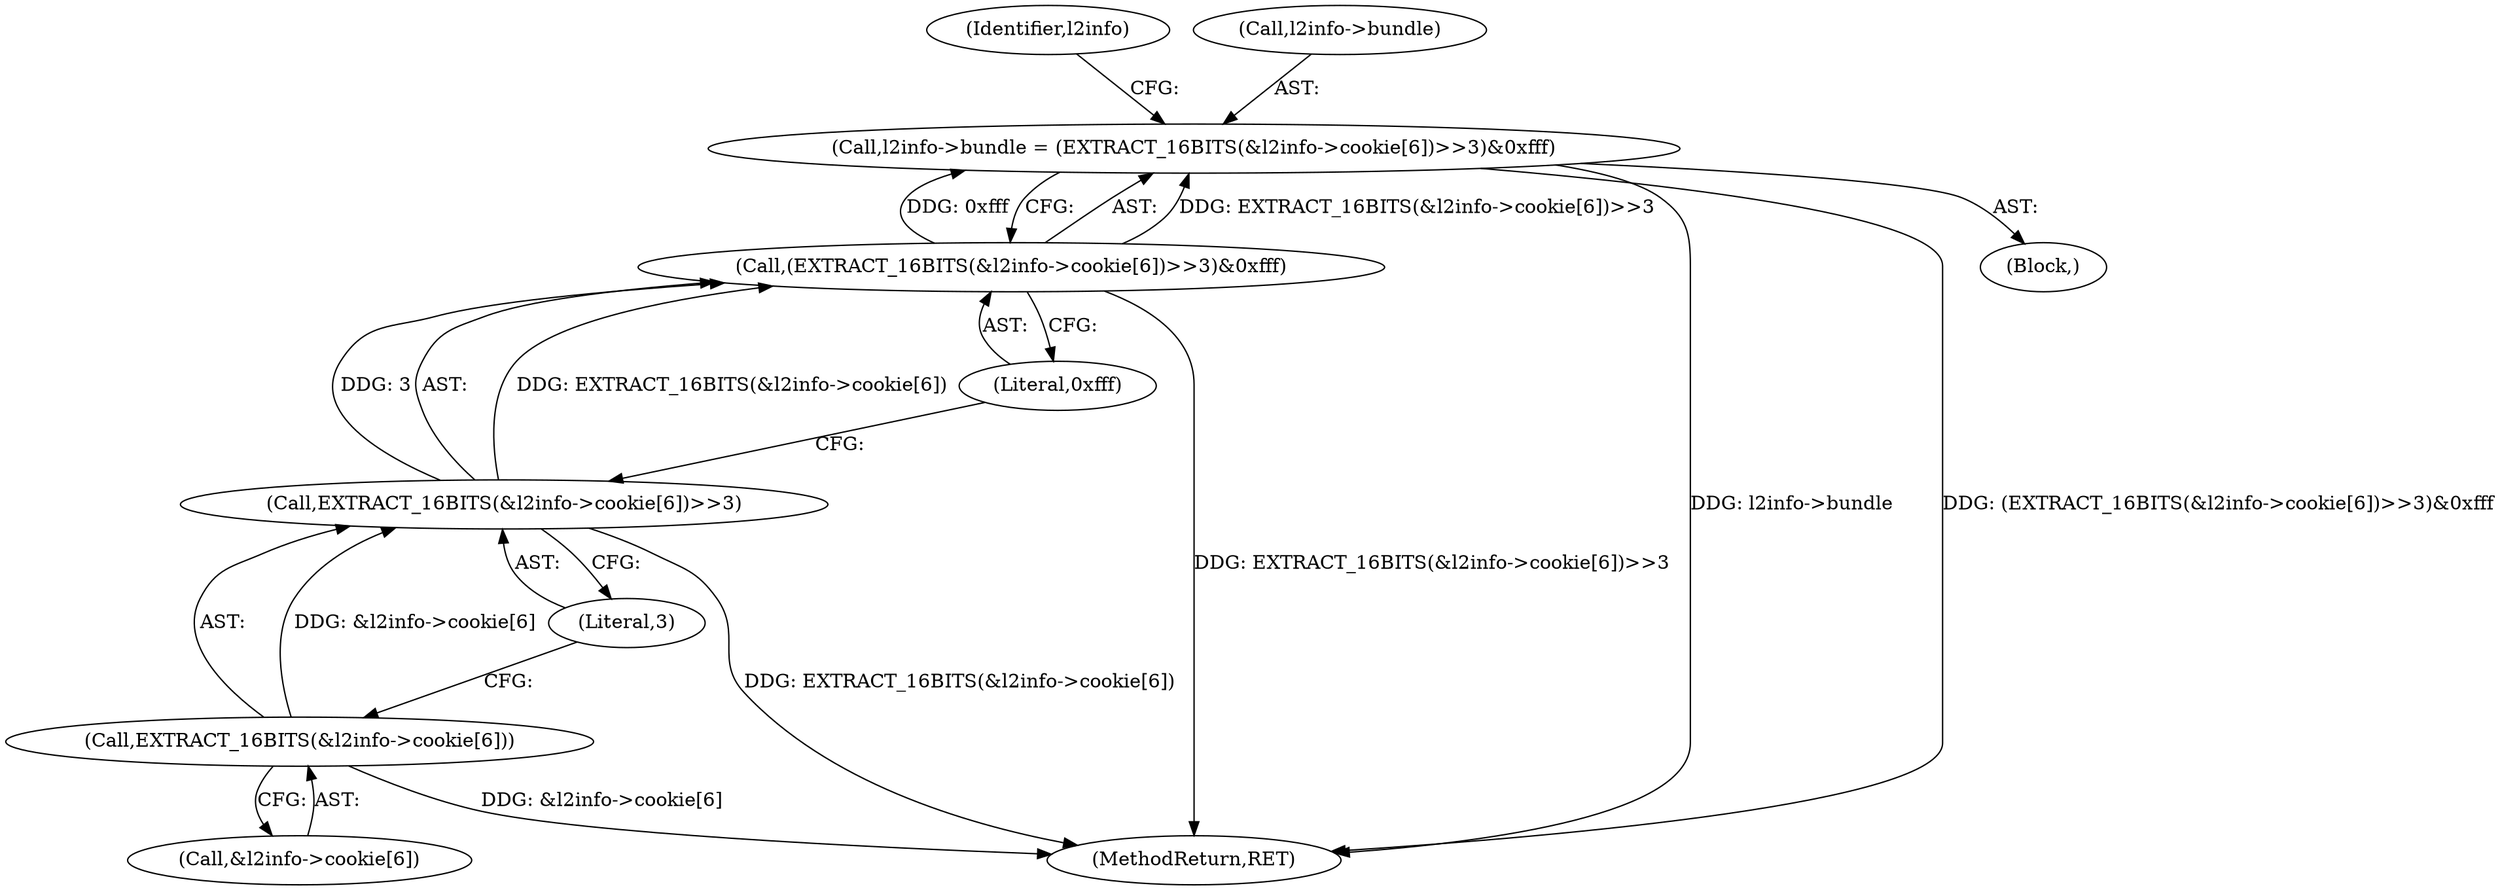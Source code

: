 digraph "0_tcpdump_b534e304568585707c4a92422aeca25cf908ff02_4@pointer" {
"1000752" [label="(Call,l2info->bundle = (EXTRACT_16BITS(&l2info->cookie[6])>>3)&0xfff)"];
"1000756" [label="(Call,(EXTRACT_16BITS(&l2info->cookie[6])>>3)&0xfff)"];
"1000757" [label="(Call,EXTRACT_16BITS(&l2info->cookie[6])>>3)"];
"1000758" [label="(Call,EXTRACT_16BITS(&l2info->cookie[6]))"];
"1000765" [label="(Literal,3)"];
"1000769" [label="(Identifier,l2info)"];
"1000752" [label="(Call,l2info->bundle = (EXTRACT_16BITS(&l2info->cookie[6])>>3)&0xfff)"];
"1001069" [label="(MethodReturn,RET)"];
"1000753" [label="(Call,l2info->bundle)"];
"1000759" [label="(Call,&l2info->cookie[6])"];
"1000739" [label="(Block,)"];
"1000766" [label="(Literal,0xfff)"];
"1000757" [label="(Call,EXTRACT_16BITS(&l2info->cookie[6])>>3)"];
"1000758" [label="(Call,EXTRACT_16BITS(&l2info->cookie[6]))"];
"1000756" [label="(Call,(EXTRACT_16BITS(&l2info->cookie[6])>>3)&0xfff)"];
"1000752" -> "1000739"  [label="AST: "];
"1000752" -> "1000756"  [label="CFG: "];
"1000753" -> "1000752"  [label="AST: "];
"1000756" -> "1000752"  [label="AST: "];
"1000769" -> "1000752"  [label="CFG: "];
"1000752" -> "1001069"  [label="DDG: l2info->bundle"];
"1000752" -> "1001069"  [label="DDG: (EXTRACT_16BITS(&l2info->cookie[6])>>3)&0xfff"];
"1000756" -> "1000752"  [label="DDG: EXTRACT_16BITS(&l2info->cookie[6])>>3"];
"1000756" -> "1000752"  [label="DDG: 0xfff"];
"1000756" -> "1000766"  [label="CFG: "];
"1000757" -> "1000756"  [label="AST: "];
"1000766" -> "1000756"  [label="AST: "];
"1000756" -> "1001069"  [label="DDG: EXTRACT_16BITS(&l2info->cookie[6])>>3"];
"1000757" -> "1000756"  [label="DDG: EXTRACT_16BITS(&l2info->cookie[6])"];
"1000757" -> "1000756"  [label="DDG: 3"];
"1000757" -> "1000765"  [label="CFG: "];
"1000758" -> "1000757"  [label="AST: "];
"1000765" -> "1000757"  [label="AST: "];
"1000766" -> "1000757"  [label="CFG: "];
"1000757" -> "1001069"  [label="DDG: EXTRACT_16BITS(&l2info->cookie[6])"];
"1000758" -> "1000757"  [label="DDG: &l2info->cookie[6]"];
"1000758" -> "1000759"  [label="CFG: "];
"1000759" -> "1000758"  [label="AST: "];
"1000765" -> "1000758"  [label="CFG: "];
"1000758" -> "1001069"  [label="DDG: &l2info->cookie[6]"];
}
